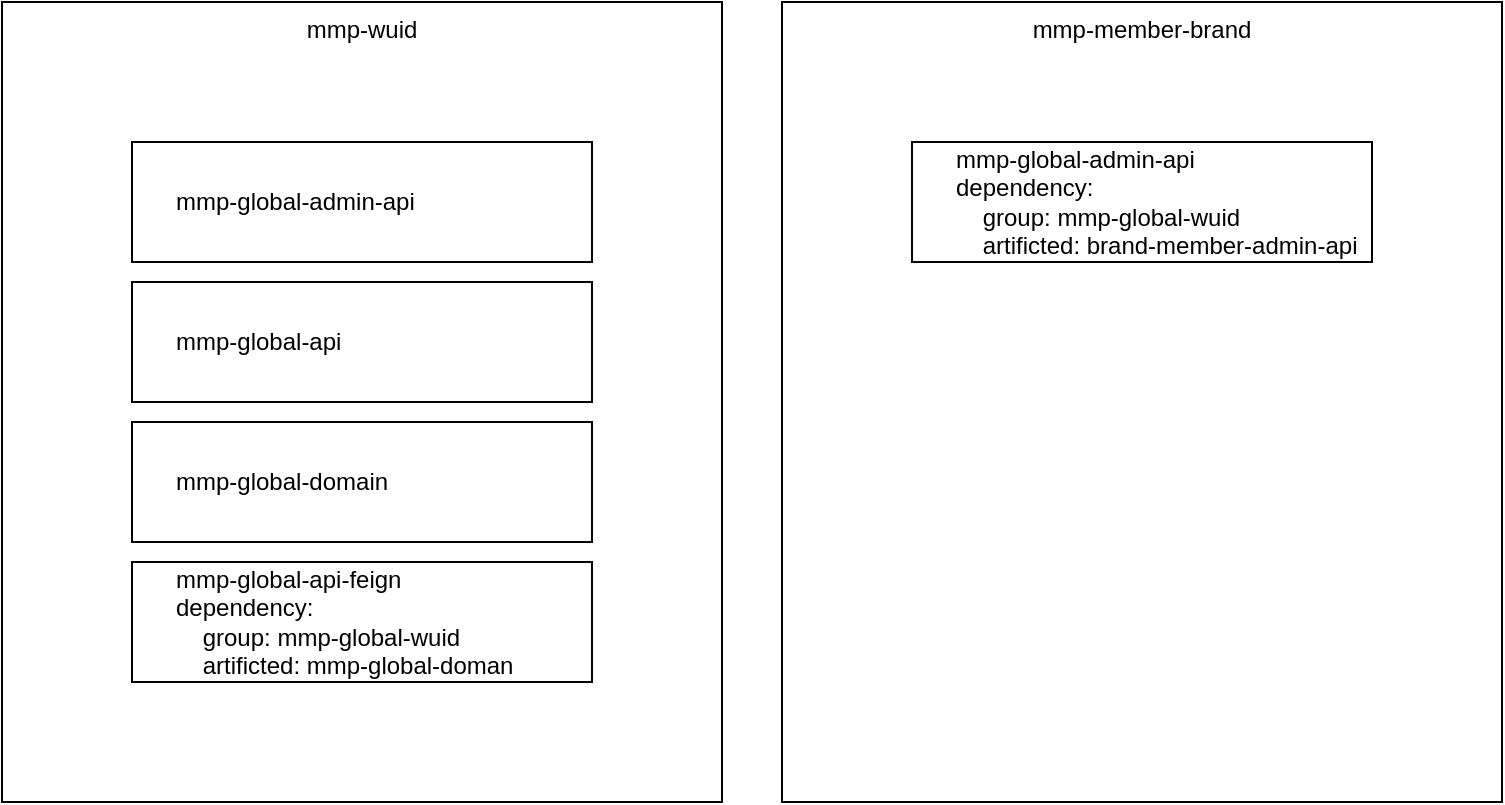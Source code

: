 <mxfile version="12.6.5" type="device"><diagram id="B9zqLDgfodlpGw1UHAiz" name="Page-1"><mxGraphModel dx="1024" dy="592" grid="1" gridSize="10" guides="1" tooltips="1" connect="1" arrows="1" fold="1" page="1" pageScale="1" pageWidth="2339" pageHeight="3300" math="0" shadow="0"><root><mxCell id="0"/><mxCell id="1" parent="0"/><mxCell id="wnQi_mRUdUf4imZkTQdq-1" value="mmp-wuid" style="rounded=0;whiteSpace=wrap;html=1;verticalAlign=top;" vertex="1" parent="1"><mxGeometry x="90" y="90" width="360" height="400" as="geometry"/></mxCell><mxCell id="wnQi_mRUdUf4imZkTQdq-2" value="mmp-global-admin-api" style="rounded=0;whiteSpace=wrap;html=1;align=left;spacingLeft=20;" vertex="1" parent="1"><mxGeometry x="155" y="160" width="230" height="60" as="geometry"/></mxCell><mxCell id="wnQi_mRUdUf4imZkTQdq-3" value="mmp-global-api" style="rounded=0;whiteSpace=wrap;html=1;align=left;spacingLeft=20;" vertex="1" parent="1"><mxGeometry x="155" y="230" width="230" height="60" as="geometry"/></mxCell><mxCell id="wnQi_mRUdUf4imZkTQdq-4" value="mmp-global-domain" style="rounded=0;whiteSpace=wrap;html=1;align=left;spacingLeft=20;" vertex="1" parent="1"><mxGeometry x="155" y="300" width="230" height="60" as="geometry"/></mxCell><mxCell id="wnQi_mRUdUf4imZkTQdq-5" value="mmp-global-api-feign&lt;br&gt;dependency:&lt;br&gt;&amp;nbsp; &amp;nbsp; group: mmp-global-wuid&lt;br&gt;&amp;nbsp; &amp;nbsp; artificted: mmp-global-doman" style="rounded=0;whiteSpace=wrap;html=1;align=left;spacingLeft=20;" vertex="1" parent="1"><mxGeometry x="155" y="370" width="230" height="60" as="geometry"/></mxCell><mxCell id="wnQi_mRUdUf4imZkTQdq-6" value="mmp-member-brand" style="rounded=0;whiteSpace=wrap;html=1;align=center;spacingLeft=0;verticalAlign=top;" vertex="1" parent="1"><mxGeometry x="480" y="90" width="360" height="400" as="geometry"/></mxCell><mxCell id="wnQi_mRUdUf4imZkTQdq-8" value="mmp-global-admin-api&lt;br&gt;dependency:&lt;br&gt;&amp;nbsp; &amp;nbsp; group: mmp-global-wuid&lt;br&gt;&amp;nbsp; &amp;nbsp; artificted: brand-member-admin-api" style="rounded=0;whiteSpace=wrap;html=1;align=left;spacingLeft=20;" vertex="1" parent="1"><mxGeometry x="545" y="160" width="230" height="60" as="geometry"/></mxCell></root></mxGraphModel></diagram></mxfile>